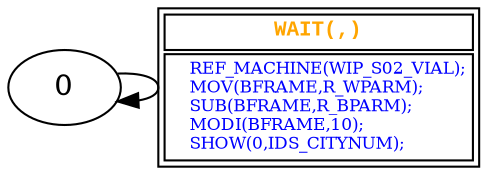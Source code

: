 digraph {
 node [shape=oval];
"0" -> "0"[fontcolor=orange, label=< <table border="1"><tr><td><font face="Courier New" point-size="10"><b>WAIT(,)<br align="left"/></b></font></td></tr>
<tr><td><font point-size="8" color ="blue">    REF_MACHINE(WIP_S02_VIAL);<br align="left"/>    MOV(BFRAME,R_WPARM);<br align="left"/>    SUB(BFRAME,R_BPARM);<br align="left"/>    MODI(BFRAME,10);<br align="left"/>    SHOW(0,IDS_CITYNUM);<br align="left"/></font></td></tr></table>>];
}
